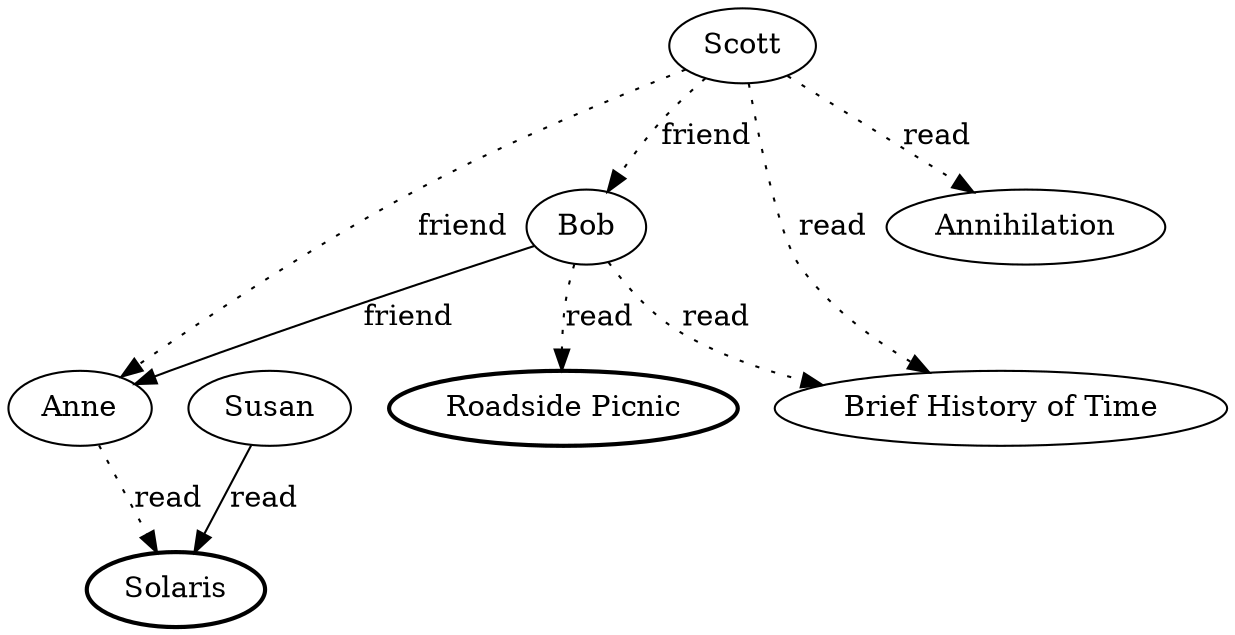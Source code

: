 /* Created by igraph 0.7.0 */
digraph {
  0 [
    name=Scott
    age=36
    label="Scott"
    id=1
  ];
  1 [
    name=Bob
    age=47
    label="Bob"
    id=2
  ];
  2 [
    name=Anne
    age=34
    label="Anne"
    id=3
  ];
  3 [
    name=Susan
    age=45
    label="Susan"
    id=4
  ];
  4 [
    category=novel
    title=Solaris
    label="Solaris"
    id=5
    style=bold
  ];
  5 [
    category=novel
    title="Roadside Picnic"
    label="Roadside Picnic"
    id=6
    style=bold
  ];
  6 [
    category=novel
    title=Annihilation
    label="Annihilation"
    id=7
  ];
  7 [
    category=nonfiction
    title="Brief History of Time"
    label="Brief History of Time"
    id=8
  ];

  0 -> 2 [
    label="friend"
    id=16
    style=dotted
  ];
  1 -> 2 [
    label="friend"
    id=17
  ];
  0 -> 6 [
    label="read"
    id=9
    style=dotted
  ];
  0 -> 7 [
    label="read"
    id=10
    style=dotted
  ];
  1 -> 7 [
    label="read"
    id=11
    style=dotted
  ];
  1 -> 5 [
    label="read"
    id=12
    style=dotted
  ];
  2 -> 4 [
    label="read"
    id=13
    style=dotted
  ];
  3 -> 4 [
    label="read"
    id=14
  ];
  0 -> 1 [
    label="friend"
    id=15
    style=dotted
  ];
}
